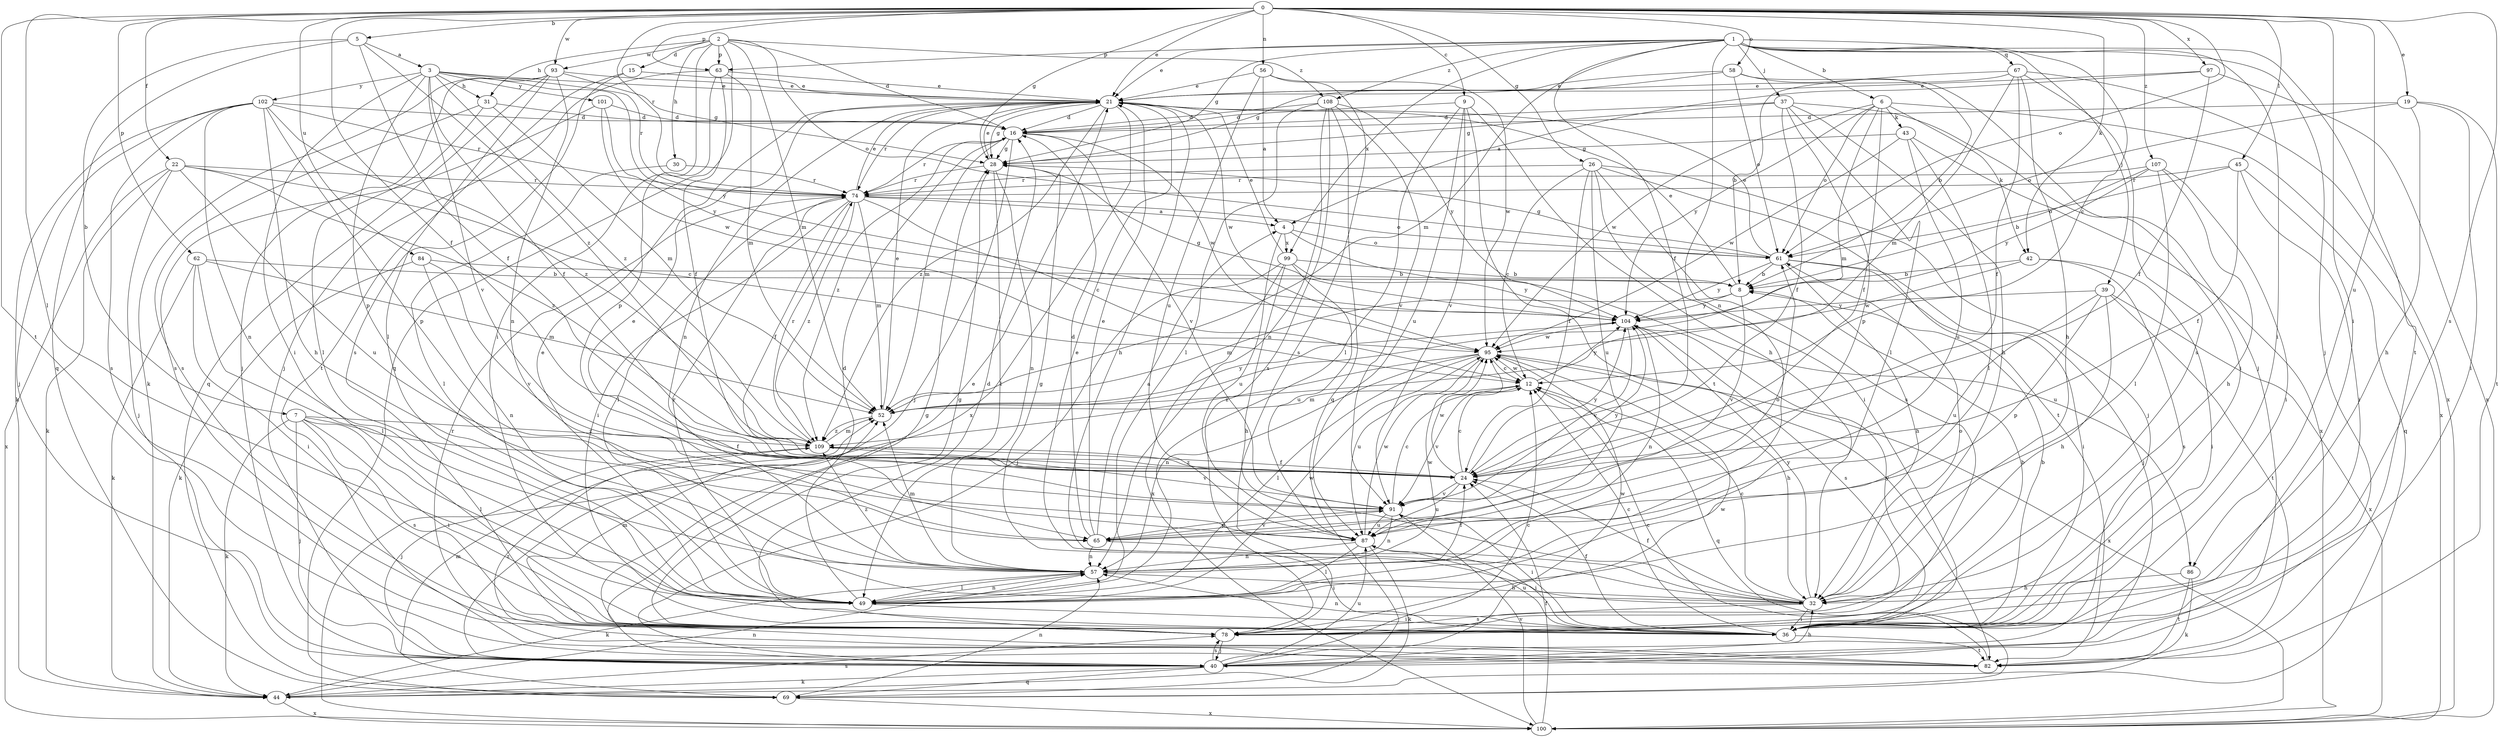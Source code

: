 strict digraph  {
0;
1;
2;
3;
4;
5;
6;
7;
8;
9;
12;
15;
16;
19;
21;
22;
24;
26;
28;
30;
31;
32;
36;
37;
39;
40;
42;
43;
44;
45;
49;
52;
56;
57;
58;
61;
62;
63;
65;
67;
69;
74;
78;
82;
84;
86;
87;
91;
93;
95;
97;
99;
100;
101;
102;
104;
107;
108;
109;
0 -> 5  [label=b];
0 -> 9  [label=c];
0 -> 19  [label=e];
0 -> 21  [label=e];
0 -> 22  [label=f];
0 -> 24  [label=f];
0 -> 26  [label=g];
0 -> 28  [label=g];
0 -> 36  [label=i];
0 -> 42  [label=k];
0 -> 45  [label=l];
0 -> 49  [label=l];
0 -> 56  [label=n];
0 -> 58  [label=o];
0 -> 61  [label=o];
0 -> 62  [label=p];
0 -> 63  [label=p];
0 -> 74  [label=r];
0 -> 78  [label=s];
0 -> 82  [label=t];
0 -> 84  [label=u];
0 -> 86  [label=u];
0 -> 93  [label=w];
0 -> 97  [label=x];
0 -> 107  [label=z];
1 -> 6  [label=b];
1 -> 12  [label=c];
1 -> 21  [label=e];
1 -> 24  [label=f];
1 -> 28  [label=g];
1 -> 36  [label=i];
1 -> 37  [label=j];
1 -> 39  [label=j];
1 -> 40  [label=j];
1 -> 52  [label=m];
1 -> 57  [label=n];
1 -> 63  [label=p];
1 -> 67  [label=q];
1 -> 82  [label=t];
1 -> 99  [label=x];
1 -> 108  [label=z];
2 -> 15  [label=d];
2 -> 16  [label=d];
2 -> 30  [label=h];
2 -> 31  [label=h];
2 -> 36  [label=i];
2 -> 52  [label=m];
2 -> 61  [label=o];
2 -> 63  [label=p];
2 -> 69  [label=q];
2 -> 93  [label=w];
2 -> 108  [label=z];
3 -> 21  [label=e];
3 -> 24  [label=f];
3 -> 31  [label=h];
3 -> 36  [label=i];
3 -> 65  [label=p];
3 -> 74  [label=r];
3 -> 91  [label=v];
3 -> 101  [label=y];
3 -> 102  [label=y];
3 -> 104  [label=y];
3 -> 109  [label=z];
4 -> 61  [label=o];
4 -> 86  [label=u];
4 -> 87  [label=u];
4 -> 99  [label=x];
5 -> 3  [label=a];
5 -> 7  [label=b];
5 -> 24  [label=f];
5 -> 69  [label=q];
5 -> 109  [label=z];
6 -> 24  [label=f];
6 -> 42  [label=k];
6 -> 43  [label=k];
6 -> 52  [label=m];
6 -> 61  [label=o];
6 -> 95  [label=w];
6 -> 100  [label=x];
6 -> 104  [label=y];
7 -> 24  [label=f];
7 -> 36  [label=i];
7 -> 40  [label=j];
7 -> 44  [label=k];
7 -> 49  [label=l];
7 -> 78  [label=s];
7 -> 109  [label=z];
8 -> 21  [label=e];
8 -> 52  [label=m];
8 -> 91  [label=v];
8 -> 104  [label=y];
9 -> 16  [label=d];
9 -> 32  [label=h];
9 -> 49  [label=l];
9 -> 82  [label=t];
9 -> 87  [label=u];
9 -> 91  [label=v];
12 -> 52  [label=m];
12 -> 69  [label=q];
12 -> 91  [label=v];
12 -> 95  [label=w];
12 -> 104  [label=y];
15 -> 21  [label=e];
15 -> 78  [label=s];
15 -> 82  [label=t];
16 -> 28  [label=g];
16 -> 40  [label=j];
16 -> 52  [label=m];
16 -> 74  [label=r];
16 -> 91  [label=v];
16 -> 95  [label=w];
16 -> 109  [label=z];
19 -> 16  [label=d];
19 -> 32  [label=h];
19 -> 36  [label=i];
19 -> 61  [label=o];
19 -> 82  [label=t];
21 -> 16  [label=d];
21 -> 28  [label=g];
21 -> 32  [label=h];
21 -> 57  [label=n];
21 -> 74  [label=r];
21 -> 95  [label=w];
21 -> 100  [label=x];
21 -> 109  [label=z];
22 -> 12  [label=c];
22 -> 40  [label=j];
22 -> 44  [label=k];
22 -> 74  [label=r];
22 -> 87  [label=u];
22 -> 100  [label=x];
22 -> 109  [label=z];
24 -> 12  [label=c];
24 -> 87  [label=u];
24 -> 91  [label=v];
24 -> 95  [label=w];
24 -> 104  [label=y];
24 -> 109  [label=z];
26 -> 12  [label=c];
26 -> 24  [label=f];
26 -> 36  [label=i];
26 -> 40  [label=j];
26 -> 74  [label=r];
26 -> 78  [label=s];
26 -> 82  [label=t];
26 -> 87  [label=u];
28 -> 21  [label=e];
28 -> 49  [label=l];
28 -> 57  [label=n];
28 -> 74  [label=r];
30 -> 49  [label=l];
30 -> 74  [label=r];
31 -> 16  [label=d];
31 -> 49  [label=l];
31 -> 52  [label=m];
31 -> 78  [label=s];
32 -> 12  [label=c];
32 -> 21  [label=e];
32 -> 24  [label=f];
32 -> 28  [label=g];
32 -> 36  [label=i];
32 -> 61  [label=o];
32 -> 78  [label=s];
32 -> 104  [label=y];
36 -> 8  [label=b];
36 -> 12  [label=c];
36 -> 24  [label=f];
36 -> 57  [label=n];
36 -> 82  [label=t];
36 -> 87  [label=u];
36 -> 104  [label=y];
37 -> 16  [label=d];
37 -> 24  [label=f];
37 -> 28  [label=g];
37 -> 32  [label=h];
37 -> 36  [label=i];
37 -> 49  [label=l];
37 -> 65  [label=p];
39 -> 32  [label=h];
39 -> 65  [label=p];
39 -> 82  [label=t];
39 -> 87  [label=u];
39 -> 100  [label=x];
39 -> 104  [label=y];
40 -> 12  [label=c];
40 -> 21  [label=e];
40 -> 32  [label=h];
40 -> 44  [label=k];
40 -> 69  [label=q];
40 -> 78  [label=s];
40 -> 87  [label=u];
40 -> 95  [label=w];
42 -> 8  [label=b];
42 -> 36  [label=i];
42 -> 78  [label=s];
42 -> 95  [label=w];
43 -> 28  [label=g];
43 -> 49  [label=l];
43 -> 87  [label=u];
43 -> 95  [label=w];
43 -> 100  [label=x];
44 -> 57  [label=n];
44 -> 78  [label=s];
44 -> 100  [label=x];
45 -> 24  [label=f];
45 -> 36  [label=i];
45 -> 61  [label=o];
45 -> 69  [label=q];
45 -> 74  [label=r];
49 -> 16  [label=d];
49 -> 21  [label=e];
49 -> 36  [label=i];
49 -> 57  [label=n];
49 -> 74  [label=r];
49 -> 95  [label=w];
52 -> 21  [label=e];
52 -> 104  [label=y];
52 -> 109  [label=z];
56 -> 4  [label=a];
56 -> 21  [label=e];
56 -> 78  [label=s];
56 -> 87  [label=u];
56 -> 95  [label=w];
57 -> 24  [label=f];
57 -> 32  [label=h];
57 -> 44  [label=k];
57 -> 49  [label=l];
57 -> 52  [label=m];
57 -> 95  [label=w];
57 -> 109  [label=z];
58 -> 8  [label=b];
58 -> 21  [label=e];
58 -> 28  [label=g];
58 -> 40  [label=j];
58 -> 61  [label=o];
61 -> 8  [label=b];
61 -> 21  [label=e];
61 -> 28  [label=g];
61 -> 32  [label=h];
61 -> 36  [label=i];
61 -> 40  [label=j];
61 -> 104  [label=y];
62 -> 8  [label=b];
62 -> 36  [label=i];
62 -> 44  [label=k];
62 -> 49  [label=l];
62 -> 52  [label=m];
63 -> 21  [label=e];
63 -> 24  [label=f];
63 -> 40  [label=j];
63 -> 52  [label=m];
63 -> 65  [label=p];
65 -> 4  [label=a];
65 -> 16  [label=d];
65 -> 21  [label=e];
65 -> 36  [label=i];
65 -> 57  [label=n];
65 -> 61  [label=o];
65 -> 91  [label=v];
67 -> 8  [label=b];
67 -> 21  [label=e];
67 -> 24  [label=f];
67 -> 32  [label=h];
67 -> 52  [label=m];
67 -> 78  [label=s];
67 -> 100  [label=x];
69 -> 52  [label=m];
69 -> 57  [label=n];
69 -> 100  [label=x];
74 -> 4  [label=a];
74 -> 12  [label=c];
74 -> 21  [label=e];
74 -> 24  [label=f];
74 -> 36  [label=i];
74 -> 49  [label=l];
74 -> 52  [label=m];
74 -> 61  [label=o];
74 -> 109  [label=z];
78 -> 8  [label=b];
78 -> 16  [label=d];
78 -> 28  [label=g];
78 -> 40  [label=j];
78 -> 52  [label=m];
78 -> 95  [label=w];
82 -> 12  [label=c];
82 -> 28  [label=g];
82 -> 74  [label=r];
82 -> 109  [label=z];
84 -> 8  [label=b];
84 -> 44  [label=k];
84 -> 57  [label=n];
84 -> 91  [label=v];
86 -> 32  [label=h];
86 -> 44  [label=k];
86 -> 82  [label=t];
87 -> 21  [label=e];
87 -> 36  [label=i];
87 -> 44  [label=k];
87 -> 49  [label=l];
87 -> 57  [label=n];
87 -> 95  [label=w];
91 -> 12  [label=c];
91 -> 36  [label=i];
91 -> 57  [label=n];
91 -> 65  [label=p];
91 -> 87  [label=u];
91 -> 104  [label=y];
93 -> 21  [label=e];
93 -> 28  [label=g];
93 -> 40  [label=j];
93 -> 44  [label=k];
93 -> 49  [label=l];
93 -> 57  [label=n];
93 -> 69  [label=q];
95 -> 12  [label=c];
95 -> 32  [label=h];
95 -> 49  [label=l];
95 -> 57  [label=n];
95 -> 87  [label=u];
95 -> 100  [label=x];
95 -> 109  [label=z];
97 -> 4  [label=a];
97 -> 21  [label=e];
97 -> 24  [label=f];
97 -> 100  [label=x];
99 -> 8  [label=b];
99 -> 21  [label=e];
99 -> 32  [label=h];
99 -> 40  [label=j];
99 -> 87  [label=u];
99 -> 100  [label=x];
99 -> 104  [label=y];
100 -> 24  [label=f];
100 -> 91  [label=v];
101 -> 16  [label=d];
101 -> 78  [label=s];
101 -> 95  [label=w];
101 -> 104  [label=y];
102 -> 16  [label=d];
102 -> 32  [label=h];
102 -> 40  [label=j];
102 -> 44  [label=k];
102 -> 57  [label=n];
102 -> 65  [label=p];
102 -> 74  [label=r];
102 -> 78  [label=s];
102 -> 109  [label=z];
104 -> 28  [label=g];
104 -> 57  [label=n];
104 -> 78  [label=s];
104 -> 91  [label=v];
104 -> 95  [label=w];
107 -> 8  [label=b];
107 -> 32  [label=h];
107 -> 36  [label=i];
107 -> 49  [label=l];
107 -> 74  [label=r];
107 -> 104  [label=y];
108 -> 16  [label=d];
108 -> 49  [label=l];
108 -> 57  [label=n];
108 -> 69  [label=q];
108 -> 78  [label=s];
108 -> 91  [label=v];
108 -> 104  [label=y];
109 -> 24  [label=f];
109 -> 40  [label=j];
109 -> 52  [label=m];
109 -> 74  [label=r];
109 -> 91  [label=v];
}
